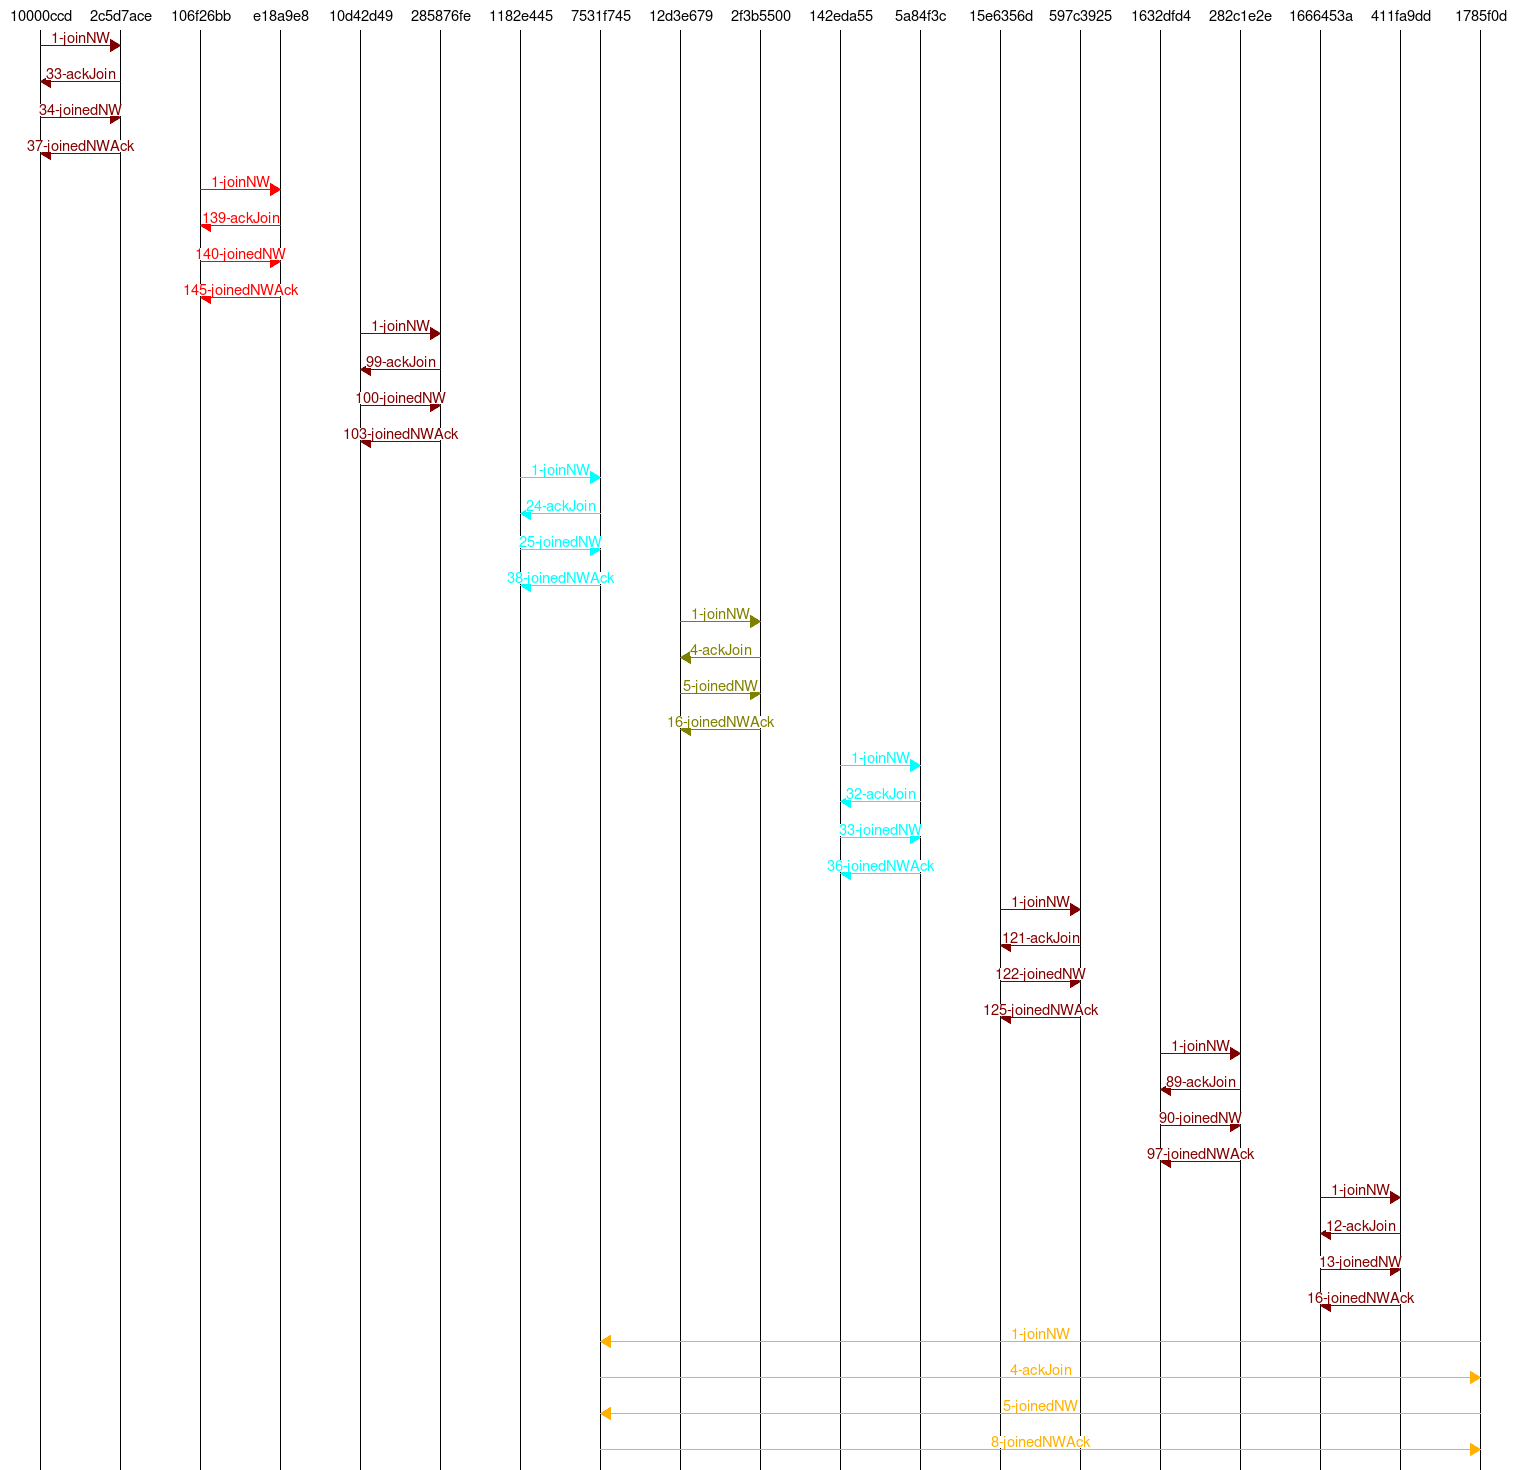 msc { 
10000ccd,2c5d7ace,106f26bb,e18a9e8,10d42d49,285876fe,1182e445,7531f745,12d3e679,2f3b5500,142eda55,5a84f3c,15e6356d,597c3925,1632dfd4,282c1e2e,1666453a,411fa9dd,1785f0d;

10000ccd=>2c5d7ace [label="1-joinNW", textcolor="maroon", linecolor="maroon"];
2c5d7ace=>10000ccd [label="33-ackJoin", textcolor="maroon", linecolor="maroon"];
10000ccd=>2c5d7ace [label="34-joinedNW", textcolor="maroon", linecolor="maroon"];
2c5d7ace=>10000ccd [label="37-joinedNWAck", textcolor="maroon", linecolor="maroon"];
106f26bb=>e18a9e8 [label="1-joinNW", textcolor="red", linecolor="red"];
e18a9e8=>106f26bb [label="139-ackJoin", textcolor="red", linecolor="red"];
106f26bb=>e18a9e8 [label="140-joinedNW", textcolor="red", linecolor="red"];
e18a9e8=>106f26bb [label="145-joinedNWAck", textcolor="red", linecolor="red"];
10d42d49=>285876fe [label="1-joinNW", textcolor="maroon", linecolor="maroon"];
285876fe=>10d42d49 [label="99-ackJoin", textcolor="maroon", linecolor="maroon"];
10d42d49=>285876fe [label="100-joinedNW", textcolor="maroon", linecolor="maroon"];
285876fe=>10d42d49 [label="103-joinedNWAck", textcolor="maroon", linecolor="maroon"];
1182e445=>7531f745 [label="1-joinNW", textcolor="aqua", linecolor="aqua"];
7531f745=>1182e445 [label="24-ackJoin", textcolor="aqua", linecolor="aqua"];
1182e445=>7531f745 [label="25-joinedNW", textcolor="aqua", linecolor="aqua"];
7531f745=>1182e445 [label="38-joinedNWAck", textcolor="aqua", linecolor="aqua"];
12d3e679=>2f3b5500 [label="1-joinNW", textcolor="olive", linecolor="olive"];
2f3b5500=>12d3e679 [label="4-ackJoin", textcolor="olive", linecolor="olive"];
12d3e679=>2f3b5500 [label="5-joinedNW", textcolor="olive", linecolor="olive"];
2f3b5500=>12d3e679 [label="16-joinedNWAck", textcolor="olive", linecolor="olive"];
142eda55=>5a84f3c [label="1-joinNW", textcolor="aqua", linecolor="aqua"];
5a84f3c=>142eda55 [label="32-ackJoin", textcolor="aqua", linecolor="aqua"];
142eda55=>5a84f3c [label="33-joinedNW", textcolor="aqua", linecolor="aqua"];
5a84f3c=>142eda55 [label="36-joinedNWAck", textcolor="aqua", linecolor="aqua"];
15e6356d=>597c3925 [label="1-joinNW", textcolor="maroon", linecolor="maroon"];
597c3925=>15e6356d [label="121-ackJoin", textcolor="maroon", linecolor="maroon"];
15e6356d=>597c3925 [label="122-joinedNW", textcolor="maroon", linecolor="maroon"];
597c3925=>15e6356d [label="125-joinedNWAck", textcolor="maroon", linecolor="maroon"];
1632dfd4=>282c1e2e [label="1-joinNW", textcolor="maroon", linecolor="maroon"];
282c1e2e=>1632dfd4 [label="89-ackJoin", textcolor="maroon", linecolor="maroon"];
1632dfd4=>282c1e2e [label="90-joinedNW", textcolor="maroon", linecolor="maroon"];
282c1e2e=>1632dfd4 [label="97-joinedNWAck", textcolor="maroon", linecolor="maroon"];
1666453a=>411fa9dd [label="1-joinNW", textcolor="maroon", linecolor="maroon"];
411fa9dd=>1666453a [label="12-ackJoin", textcolor="maroon", linecolor="maroon"];
1666453a=>411fa9dd [label="13-joinedNW", textcolor="maroon", linecolor="maroon"];
411fa9dd=>1666453a [label="16-joinedNWAck", textcolor="maroon", linecolor="maroon"];
1785f0d=>7531f745 [label="1-joinNW", textcolor="orange", linecolor="orange"];
7531f745=>1785f0d [label="4-ackJoin", textcolor="orange", linecolor="orange"];
1785f0d=>7531f745 [label="5-joinedNW", textcolor="orange", linecolor="orange"];
7531f745=>1785f0d [label="8-joinedNWAck", textcolor="orange", linecolor="orange"];
}
